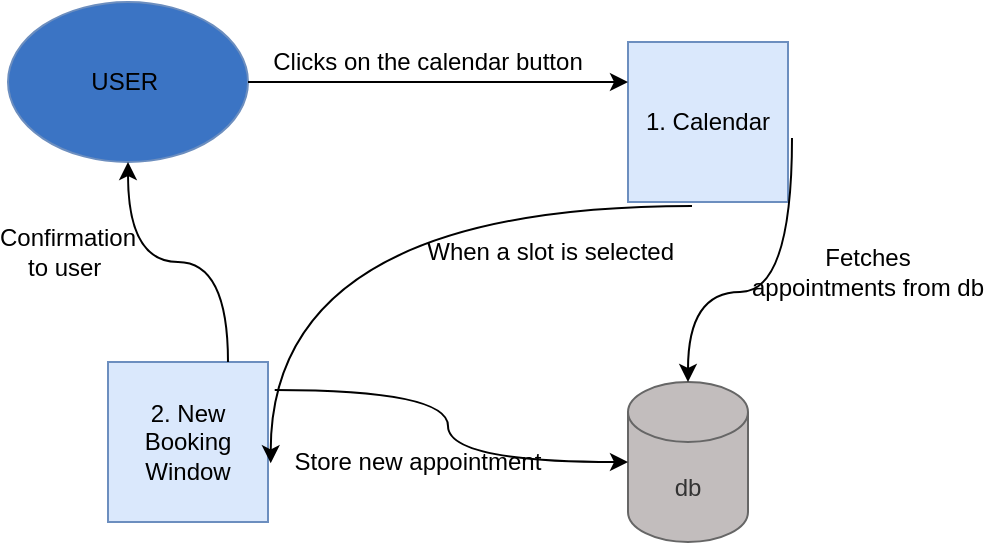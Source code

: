 <mxfile version="26.0.11">
  <diagram name="Page-1" id="dYt0xg5lj7ndnYslkDU0">
    <mxGraphModel dx="152" dy="411" grid="1" gridSize="10" guides="1" tooltips="1" connect="1" arrows="1" fold="1" page="1" pageScale="1" pageWidth="827" pageHeight="1169" math="0" shadow="0">
      <root>
        <mxCell id="0" />
        <mxCell id="1" parent="0" />
        <mxCell id="iLDBKoBFhfsiuAjINDtQ-1" value="USER&amp;nbsp;" style="ellipse;whiteSpace=wrap;html=1;fillColor=light-dark(#3b74c4, #1d293b);strokeColor=#6c8ebf;" vertex="1" parent="1">
          <mxGeometry x="190" y="70" width="120" height="80" as="geometry" />
        </mxCell>
        <mxCell id="iLDBKoBFhfsiuAjINDtQ-2" value="1. Calendar" style="whiteSpace=wrap;html=1;aspect=fixed;fillColor=#dae8fc;strokeColor=#6c8ebf;" vertex="1" parent="1">
          <mxGeometry x="500" y="90" width="80" height="80" as="geometry" />
        </mxCell>
        <mxCell id="iLDBKoBFhfsiuAjINDtQ-3" value="2. New Booking Window" style="whiteSpace=wrap;html=1;aspect=fixed;fillColor=#dae8fc;strokeColor=#6c8ebf;" vertex="1" parent="1">
          <mxGeometry x="240" y="250" width="80" height="80" as="geometry" />
        </mxCell>
        <mxCell id="iLDBKoBFhfsiuAjINDtQ-4" value="db" style="shape=cylinder3;whiteSpace=wrap;html=1;boundedLbl=1;backgroundOutline=1;size=15;fillColor=light-dark(#c2bdbd, #1a1a1a);fontColor=#333333;strokeColor=#666666;" vertex="1" parent="1">
          <mxGeometry x="500" y="260" width="60" height="80" as="geometry" />
        </mxCell>
        <mxCell id="iLDBKoBFhfsiuAjINDtQ-5" value="" style="curved=1;endArrow=classic;html=1;rounded=0;entryX=1.017;entryY=0.633;entryDx=0;entryDy=0;exitX=0.4;exitY=1.025;exitDx=0;exitDy=0;exitPerimeter=0;edgeStyle=orthogonalEdgeStyle;entryPerimeter=0;" edge="1" parent="1" source="iLDBKoBFhfsiuAjINDtQ-2" target="iLDBKoBFhfsiuAjINDtQ-3">
          <mxGeometry width="50" height="50" relative="1" as="geometry">
            <mxPoint x="533.36" y="202.64" as="sourcePoint" />
            <mxPoint x="340" y="320" as="targetPoint" />
          </mxGeometry>
        </mxCell>
        <mxCell id="iLDBKoBFhfsiuAjINDtQ-6" value="" style="endArrow=classic;html=1;rounded=0;entryX=0;entryY=0.25;entryDx=0;entryDy=0;exitX=1;exitY=0.5;exitDx=0;exitDy=0;edgeStyle=orthogonalEdgeStyle;curved=1;" edge="1" parent="1" source="iLDBKoBFhfsiuAjINDtQ-1" target="iLDBKoBFhfsiuAjINDtQ-2">
          <mxGeometry width="50" height="50" relative="1" as="geometry">
            <mxPoint x="350" y="140" as="sourcePoint" />
            <mxPoint x="400" y="90" as="targetPoint" />
          </mxGeometry>
        </mxCell>
        <mxCell id="iLDBKoBFhfsiuAjINDtQ-8" value="" style="curved=1;endArrow=classic;html=1;rounded=0;entryX=0;entryY=0.5;entryDx=0;entryDy=0;entryPerimeter=0;exitX=1.042;exitY=0.175;exitDx=0;exitDy=0;exitPerimeter=0;edgeStyle=orthogonalEdgeStyle;" edge="1" parent="1" source="iLDBKoBFhfsiuAjINDtQ-3" target="iLDBKoBFhfsiuAjINDtQ-4">
          <mxGeometry width="50" height="50" relative="1" as="geometry">
            <mxPoint x="380" y="240" as="sourcePoint" />
            <mxPoint x="430" y="190" as="targetPoint" />
          </mxGeometry>
        </mxCell>
        <mxCell id="iLDBKoBFhfsiuAjINDtQ-9" value="" style="curved=1;endArrow=classic;html=1;rounded=0;entryX=0.5;entryY=1;entryDx=0;entryDy=0;exitX=0.75;exitY=0;exitDx=0;exitDy=0;edgeStyle=orthogonalEdgeStyle;" edge="1" parent="1" source="iLDBKoBFhfsiuAjINDtQ-3" target="iLDBKoBFhfsiuAjINDtQ-1">
          <mxGeometry width="50" height="50" relative="1" as="geometry">
            <mxPoint x="380" y="240" as="sourcePoint" />
            <mxPoint x="430" y="190" as="targetPoint" />
          </mxGeometry>
        </mxCell>
        <mxCell id="iLDBKoBFhfsiuAjINDtQ-10" value="Clicks on the calendar button" style="text;html=1;align=center;verticalAlign=middle;whiteSpace=wrap;rounded=0;" vertex="1" parent="1">
          <mxGeometry x="320" y="90" width="160" height="20" as="geometry" />
        </mxCell>
        <mxCell id="iLDBKoBFhfsiuAjINDtQ-11" value="When a slot is selected&amp;nbsp;" style="text;html=1;align=center;verticalAlign=middle;whiteSpace=wrap;rounded=0;rotation=0;" vertex="1" parent="1">
          <mxGeometry x="390" y="180" width="146" height="30" as="geometry" />
        </mxCell>
        <mxCell id="iLDBKoBFhfsiuAjINDtQ-14" value="Store new appointment" style="text;html=1;align=center;verticalAlign=middle;whiteSpace=wrap;rounded=0;" vertex="1" parent="1">
          <mxGeometry x="330" y="282.5" width="130" height="35" as="geometry" />
        </mxCell>
        <mxCell id="iLDBKoBFhfsiuAjINDtQ-15" value="Confirmation to user&amp;nbsp;" style="text;html=1;align=center;verticalAlign=middle;whiteSpace=wrap;rounded=0;" vertex="1" parent="1">
          <mxGeometry x="190" y="180" width="60" height="30" as="geometry" />
        </mxCell>
        <mxCell id="iLDBKoBFhfsiuAjINDtQ-16" value="" style="curved=1;endArrow=classic;html=1;rounded=0;entryX=0.5;entryY=0;entryDx=0;entryDy=0;entryPerimeter=0;exitX=1.025;exitY=0.6;exitDx=0;exitDy=0;edgeStyle=orthogonalEdgeStyle;exitPerimeter=0;" edge="1" parent="1" source="iLDBKoBFhfsiuAjINDtQ-2" target="iLDBKoBFhfsiuAjINDtQ-4">
          <mxGeometry width="50" height="50" relative="1" as="geometry">
            <mxPoint x="380" y="220" as="sourcePoint" />
            <mxPoint x="430" y="170" as="targetPoint" />
          </mxGeometry>
        </mxCell>
        <mxCell id="iLDBKoBFhfsiuAjINDtQ-17" value="Fetches appointments from db" style="text;html=1;align=center;verticalAlign=middle;whiteSpace=wrap;rounded=0;" vertex="1" parent="1">
          <mxGeometry x="560" y="190" width="120" height="30" as="geometry" />
        </mxCell>
      </root>
    </mxGraphModel>
  </diagram>
</mxfile>

